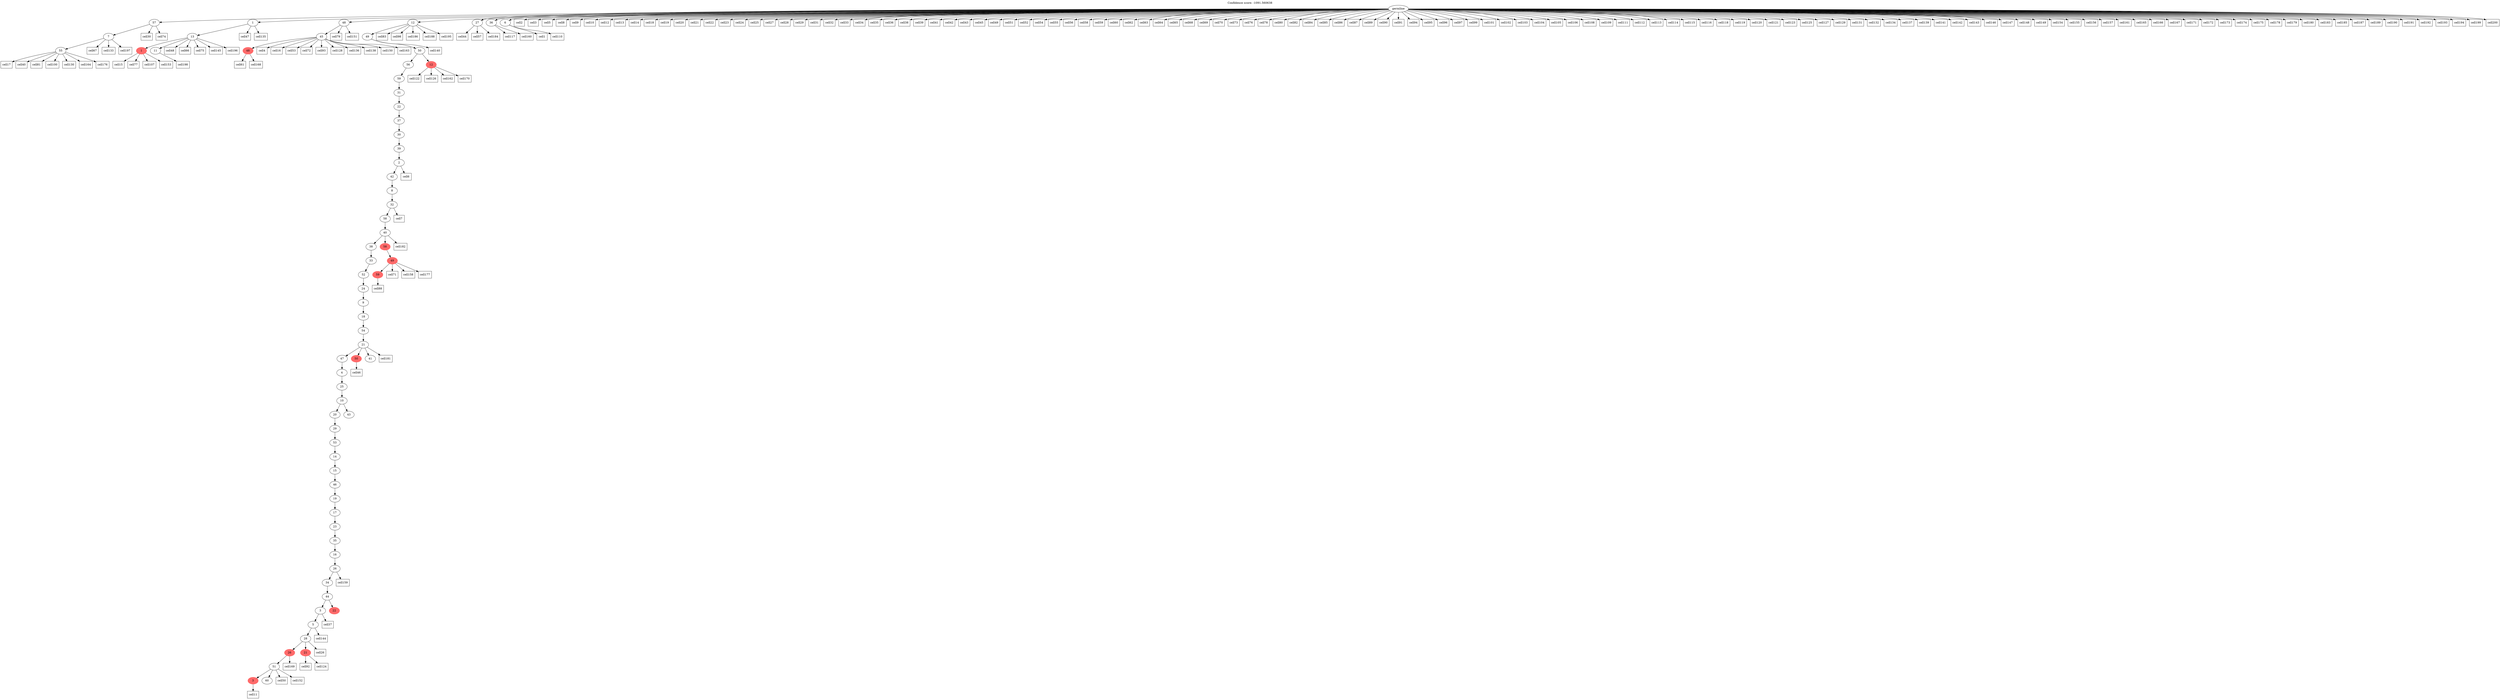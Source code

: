 digraph g {
	"69" -> "70";
	"70" [label="55"];
	"68" -> "69";
	"69" [label="7"];
	"63" -> "64";
	"64" [color=indianred1, style=filled, label="1"];
	"63" -> "65";
	"65" [label="11"];
	"62" -> "63";
	"63" [label="13"];
	"60" -> "61";
	"61" [color=indianred1, style=filled, label="48"];
	"59" -> "60";
	"60" [label="45"];
	"50" -> "51";
	"51" [color=indianred1, style=filled, label="3"];
	"50" -> "52";
	"52" [label="60"];
	"49" -> "50";
	"50" [label="51"];
	"48" -> "49";
	"49" [color=indianred1, style=filled, label="26"];
	"48" -> "53";
	"53" [color=indianred1, style=filled, label="21"];
	"47" -> "48";
	"48" [label="28"];
	"46" -> "47";
	"47" [label="5"];
	"45" -> "46";
	"46" [label="3"];
	"45" -> "54";
	"54" [color=indianred1, style=filled, label="22"];
	"44" -> "45";
	"45" [label="44"];
	"43" -> "44";
	"44" [label="34"];
	"42" -> "43";
	"43" [label="26"];
	"41" -> "42";
	"42" [label="16"];
	"40" -> "41";
	"41" [label="35"];
	"39" -> "40";
	"40" [label="23"];
	"38" -> "39";
	"39" [label="17"];
	"37" -> "38";
	"38" [label="19"];
	"36" -> "37";
	"37" [label="46"];
	"35" -> "36";
	"36" [label="15"];
	"34" -> "35";
	"35" [label="14"];
	"33" -> "34";
	"34" [label="53"];
	"32" -> "33";
	"33" [label="29"];
	"31" -> "32";
	"32" [label="20"];
	"31" -> "55";
	"55" [label="43"];
	"30" -> "31";
	"31" [label="10"];
	"29" -> "30";
	"30" [label="25"];
	"28" -> "29";
	"29" [label="4"];
	"27" -> "28";
	"28" [label="47"];
	"27" -> "56";
	"56" [color=indianred1, style=filled, label="50"];
	"27" -> "57";
	"57" [label="41"];
	"26" -> "27";
	"27" [label="21"];
	"25" -> "26";
	"26" [label="54"];
	"24" -> "25";
	"25" [label="18"];
	"23" -> "24";
	"24" [label="9"];
	"22" -> "23";
	"23" [label="24"];
	"21" -> "22";
	"22" [label="52"];
	"20" -> "21";
	"21" [label="33"];
	"18" -> "19";
	"19" [color=indianred1, style=filled, label="59"];
	"17" -> "18";
	"18" [color=indianred1, style=filled, label="49"];
	"16" -> "17";
	"17" [color=indianred1, style=filled, label="58"];
	"16" -> "20";
	"20" [label="38"];
	"15" -> "16";
	"16" [label="40"];
	"14" -> "15";
	"15" [label="58"];
	"13" -> "14";
	"14" [label="32"];
	"12" -> "13";
	"13" [label="8"];
	"11" -> "12";
	"12" [label="42"];
	"10" -> "11";
	"11" [label="2"];
	"9" -> "10";
	"10" [label="39"];
	"8" -> "9";
	"9" [label="30"];
	"7" -> "8";
	"8" [label="37"];
	"6" -> "7";
	"7" [label="22"];
	"5" -> "6";
	"6" [label="31"];
	"4" -> "5";
	"5" [label="59"];
	"3" -> "4";
	"4" [label="56"];
	"3" -> "58";
	"58" [color=indianred1, style=filled, label="12"];
	"2" -> "3";
	"3" [label="50"];
	"1" -> "2";
	"2" [label="49"];
	"0" -> "1";
	"1" [label="12"];
	"0" -> "59";
	"59" [label="48"];
	"0" -> "62";
	"62" [label="1"];
	"0" -> "66";
	"66" [label="27"];
	"0" -> "67";
	"67" [label="36"];
	"0" -> "68";
	"68" [label="57"];
	"0" -> "71";
	"71" [label="6"];
	"0" [label="germline"];
	"71" -> "cell1";
	"cell1" [shape=box];
	"0" -> "cell2";
	"cell2" [shape=box];
	"0" -> "cell3";
	"cell3" [shape=box];
	"60" -> "cell4";
	"cell4" [shape=box];
	"0" -> "cell5";
	"cell5" [shape=box];
	"11" -> "cell6";
	"cell6" [shape=box];
	"14" -> "cell7";
	"cell7" [shape=box];
	"0" -> "cell8";
	"cell8" [shape=box];
	"0" -> "cell9";
	"cell9" [shape=box];
	"0" -> "cell10";
	"cell10" [shape=box];
	"51" -> "cell11";
	"cell11" [shape=box];
	"0" -> "cell12";
	"cell12" [shape=box];
	"0" -> "cell13";
	"cell13" [shape=box];
	"0" -> "cell14";
	"cell14" [shape=box];
	"64" -> "cell15";
	"cell15" [shape=box];
	"60" -> "cell16";
	"cell16" [shape=box];
	"70" -> "cell17";
	"cell17" [shape=box];
	"0" -> "cell18";
	"cell18" [shape=box];
	"0" -> "cell19";
	"cell19" [shape=box];
	"0" -> "cell20";
	"cell20" [shape=box];
	"0" -> "cell21";
	"cell21" [shape=box];
	"0" -> "cell22";
	"cell22" [shape=box];
	"0" -> "cell23";
	"cell23" [shape=box];
	"0" -> "cell24";
	"cell24" [shape=box];
	"0" -> "cell25";
	"cell25" [shape=box];
	"48" -> "cell26";
	"cell26" [shape=box];
	"0" -> "cell27";
	"cell27" [shape=box];
	"0" -> "cell28";
	"cell28" [shape=box];
	"0" -> "cell29";
	"cell29" [shape=box];
	"68" -> "cell30";
	"cell30" [shape=box];
	"0" -> "cell31";
	"cell31" [shape=box];
	"0" -> "cell32";
	"cell32" [shape=box];
	"0" -> "cell33";
	"cell33" [shape=box];
	"0" -> "cell34";
	"cell34" [shape=box];
	"0" -> "cell35";
	"cell35" [shape=box];
	"0" -> "cell36";
	"cell36" [shape=box];
	"46" -> "cell37";
	"cell37" [shape=box];
	"0" -> "cell38";
	"cell38" [shape=box];
	"0" -> "cell39";
	"cell39" [shape=box];
	"70" -> "cell40";
	"cell40" [shape=box];
	"0" -> "cell41";
	"cell41" [shape=box];
	"0" -> "cell42";
	"cell42" [shape=box];
	"0" -> "cell43";
	"cell43" [shape=box];
	"66" -> "cell44";
	"cell44" [shape=box];
	"0" -> "cell45";
	"cell45" [shape=box];
	"56" -> "cell46";
	"cell46" [shape=box];
	"62" -> "cell47";
	"cell47" [shape=box];
	"63" -> "cell48";
	"cell48" [shape=box];
	"0" -> "cell49";
	"cell49" [shape=box];
	"50" -> "cell50";
	"cell50" [shape=box];
	"0" -> "cell51";
	"cell51" [shape=box];
	"0" -> "cell52";
	"cell52" [shape=box];
	"60" -> "cell53";
	"cell53" [shape=box];
	"0" -> "cell54";
	"cell54" [shape=box];
	"0" -> "cell55";
	"cell55" [shape=box];
	"0" -> "cell56";
	"cell56" [shape=box];
	"66" -> "cell57";
	"cell57" [shape=box];
	"0" -> "cell58";
	"cell58" [shape=box];
	"0" -> "cell59";
	"cell59" [shape=box];
	"0" -> "cell60";
	"cell60" [shape=box];
	"61" -> "cell61";
	"cell61" [shape=box];
	"0" -> "cell62";
	"cell62" [shape=box];
	"0" -> "cell63";
	"cell63" [shape=box];
	"0" -> "cell64";
	"cell64" [shape=box];
	"0" -> "cell65";
	"cell65" [shape=box];
	"63" -> "cell66";
	"cell66" [shape=box];
	"69" -> "cell67";
	"cell67" [shape=box];
	"0" -> "cell68";
	"cell68" [shape=box];
	"0" -> "cell69";
	"cell69" [shape=box];
	"0" -> "cell70";
	"cell70" [shape=box];
	"18" -> "cell71";
	"cell71" [shape=box];
	"60" -> "cell72";
	"cell72" [shape=box];
	"0" -> "cell73";
	"cell73" [shape=box];
	"68" -> "cell74";
	"cell74" [shape=box];
	"63" -> "cell75";
	"cell75" [shape=box];
	"0" -> "cell76";
	"cell76" [shape=box];
	"64" -> "cell77";
	"cell77" [shape=box];
	"0" -> "cell78";
	"cell78" [shape=box];
	"59" -> "cell79";
	"cell79" [shape=box];
	"0" -> "cell80";
	"cell80" [shape=box];
	"70" -> "cell81";
	"cell81" [shape=box];
	"0" -> "cell82";
	"cell82" [shape=box];
	"1" -> "cell83";
	"cell83" [shape=box];
	"0" -> "cell84";
	"cell84" [shape=box];
	"0" -> "cell85";
	"cell85" [shape=box];
	"0" -> "cell86";
	"cell86" [shape=box];
	"0" -> "cell87";
	"cell87" [shape=box];
	"19" -> "cell88";
	"cell88" [shape=box];
	"0" -> "cell89";
	"cell89" [shape=box];
	"0" -> "cell90";
	"cell90" [shape=box];
	"0" -> "cell91";
	"cell91" [shape=box];
	"53" -> "cell92";
	"cell92" [shape=box];
	"60" -> "cell93";
	"cell93" [shape=box];
	"0" -> "cell94";
	"cell94" [shape=box];
	"0" -> "cell95";
	"cell95" [shape=box];
	"0" -> "cell96";
	"cell96" [shape=box];
	"0" -> "cell97";
	"cell97" [shape=box];
	"1" -> "cell98";
	"cell98" [shape=box];
	"0" -> "cell99";
	"cell99" [shape=box];
	"70" -> "cell100";
	"cell100" [shape=box];
	"0" -> "cell101";
	"cell101" [shape=box];
	"0" -> "cell102";
	"cell102" [shape=box];
	"0" -> "cell103";
	"cell103" [shape=box];
	"0" -> "cell104";
	"cell104" [shape=box];
	"0" -> "cell105";
	"cell105" [shape=box];
	"0" -> "cell106";
	"cell106" [shape=box];
	"64" -> "cell107";
	"cell107" [shape=box];
	"0" -> "cell108";
	"cell108" [shape=box];
	"0" -> "cell109";
	"cell109" [shape=box];
	"71" -> "cell110";
	"cell110" [shape=box];
	"0" -> "cell111";
	"cell111" [shape=box];
	"0" -> "cell112";
	"cell112" [shape=box];
	"0" -> "cell113";
	"cell113" [shape=box];
	"0" -> "cell114";
	"cell114" [shape=box];
	"0" -> "cell115";
	"cell115" [shape=box];
	"0" -> "cell116";
	"cell116" [shape=box];
	"67" -> "cell117";
	"cell117" [shape=box];
	"0" -> "cell118";
	"cell118" [shape=box];
	"0" -> "cell119";
	"cell119" [shape=box];
	"0" -> "cell120";
	"cell120" [shape=box];
	"0" -> "cell121";
	"cell121" [shape=box];
	"58" -> "cell122";
	"cell122" [shape=box];
	"0" -> "cell123";
	"cell123" [shape=box];
	"53" -> "cell124";
	"cell124" [shape=box];
	"0" -> "cell125";
	"cell125" [shape=box];
	"58" -> "cell126";
	"cell126" [shape=box];
	"0" -> "cell127";
	"cell127" [shape=box];
	"60" -> "cell128";
	"cell128" [shape=box];
	"0" -> "cell129";
	"cell129" [shape=box];
	"70" -> "cell130";
	"cell130" [shape=box];
	"0" -> "cell131";
	"cell131" [shape=box];
	"0" -> "cell132";
	"cell132" [shape=box];
	"69" -> "cell133";
	"cell133" [shape=box];
	"0" -> "cell134";
	"cell134" [shape=box];
	"62" -> "cell135";
	"cell135" [shape=box];
	"60" -> "cell136";
	"cell136" [shape=box];
	"0" -> "cell137";
	"cell137" [shape=box];
	"60" -> "cell138";
	"cell138" [shape=box];
	"0" -> "cell139";
	"cell139" [shape=box];
	"2" -> "cell140";
	"cell140" [shape=box];
	"0" -> "cell141";
	"cell141" [shape=box];
	"0" -> "cell142";
	"cell142" [shape=box];
	"0" -> "cell143";
	"cell143" [shape=box];
	"47" -> "cell144";
	"cell144" [shape=box];
	"63" -> "cell145";
	"cell145" [shape=box];
	"0" -> "cell146";
	"cell146" [shape=box];
	"0" -> "cell147";
	"cell147" [shape=box];
	"0" -> "cell148";
	"cell148" [shape=box];
	"0" -> "cell149";
	"cell149" [shape=box];
	"60" -> "cell150";
	"cell150" [shape=box];
	"59" -> "cell151";
	"cell151" [shape=box];
	"50" -> "cell152";
	"cell152" [shape=box];
	"64" -> "cell153";
	"cell153" [shape=box];
	"0" -> "cell154";
	"cell154" [shape=box];
	"0" -> "cell155";
	"cell155" [shape=box];
	"0" -> "cell156";
	"cell156" [shape=box];
	"0" -> "cell157";
	"cell157" [shape=box];
	"18" -> "cell158";
	"cell158" [shape=box];
	"43" -> "cell159";
	"cell159" [shape=box];
	"67" -> "cell160";
	"cell160" [shape=box];
	"0" -> "cell161";
	"cell161" [shape=box];
	"58" -> "cell162";
	"cell162" [shape=box];
	"60" -> "cell163";
	"cell163" [shape=box];
	"70" -> "cell164";
	"cell164" [shape=box];
	"0" -> "cell165";
	"cell165" [shape=box];
	"0" -> "cell166";
	"cell166" [shape=box];
	"0" -> "cell167";
	"cell167" [shape=box];
	"61" -> "cell168";
	"cell168" [shape=box];
	"49" -> "cell169";
	"cell169" [shape=box];
	"58" -> "cell170";
	"cell170" [shape=box];
	"0" -> "cell171";
	"cell171" [shape=box];
	"0" -> "cell172";
	"cell172" [shape=box];
	"0" -> "cell173";
	"cell173" [shape=box];
	"0" -> "cell174";
	"cell174" [shape=box];
	"0" -> "cell175";
	"cell175" [shape=box];
	"70" -> "cell176";
	"cell176" [shape=box];
	"18" -> "cell177";
	"cell177" [shape=box];
	"0" -> "cell178";
	"cell178" [shape=box];
	"0" -> "cell179";
	"cell179" [shape=box];
	"0" -> "cell180";
	"cell180" [shape=box];
	"27" -> "cell181";
	"cell181" [shape=box];
	"16" -> "cell182";
	"cell182" [shape=box];
	"0" -> "cell183";
	"cell183" [shape=box];
	"66" -> "cell184";
	"cell184" [shape=box];
	"0" -> "cell185";
	"cell185" [shape=box];
	"1" -> "cell186";
	"cell186" [shape=box];
	"0" -> "cell187";
	"cell187" [shape=box];
	"1" -> "cell188";
	"cell188" [shape=box];
	"0" -> "cell189";
	"cell189" [shape=box];
	"0" -> "cell190";
	"cell190" [shape=box];
	"0" -> "cell191";
	"cell191" [shape=box];
	"0" -> "cell192";
	"cell192" [shape=box];
	"0" -> "cell193";
	"cell193" [shape=box];
	"0" -> "cell194";
	"cell194" [shape=box];
	"1" -> "cell195";
	"cell195" [shape=box];
	"63" -> "cell196";
	"cell196" [shape=box];
	"69" -> "cell197";
	"cell197" [shape=box];
	"65" -> "cell198";
	"cell198" [shape=box];
	"0" -> "cell199";
	"cell199" [shape=box];
	"0" -> "cell200";
	"cell200" [shape=box];
	labelloc="t";
	label="Confidence score: -1091.560638";
}
